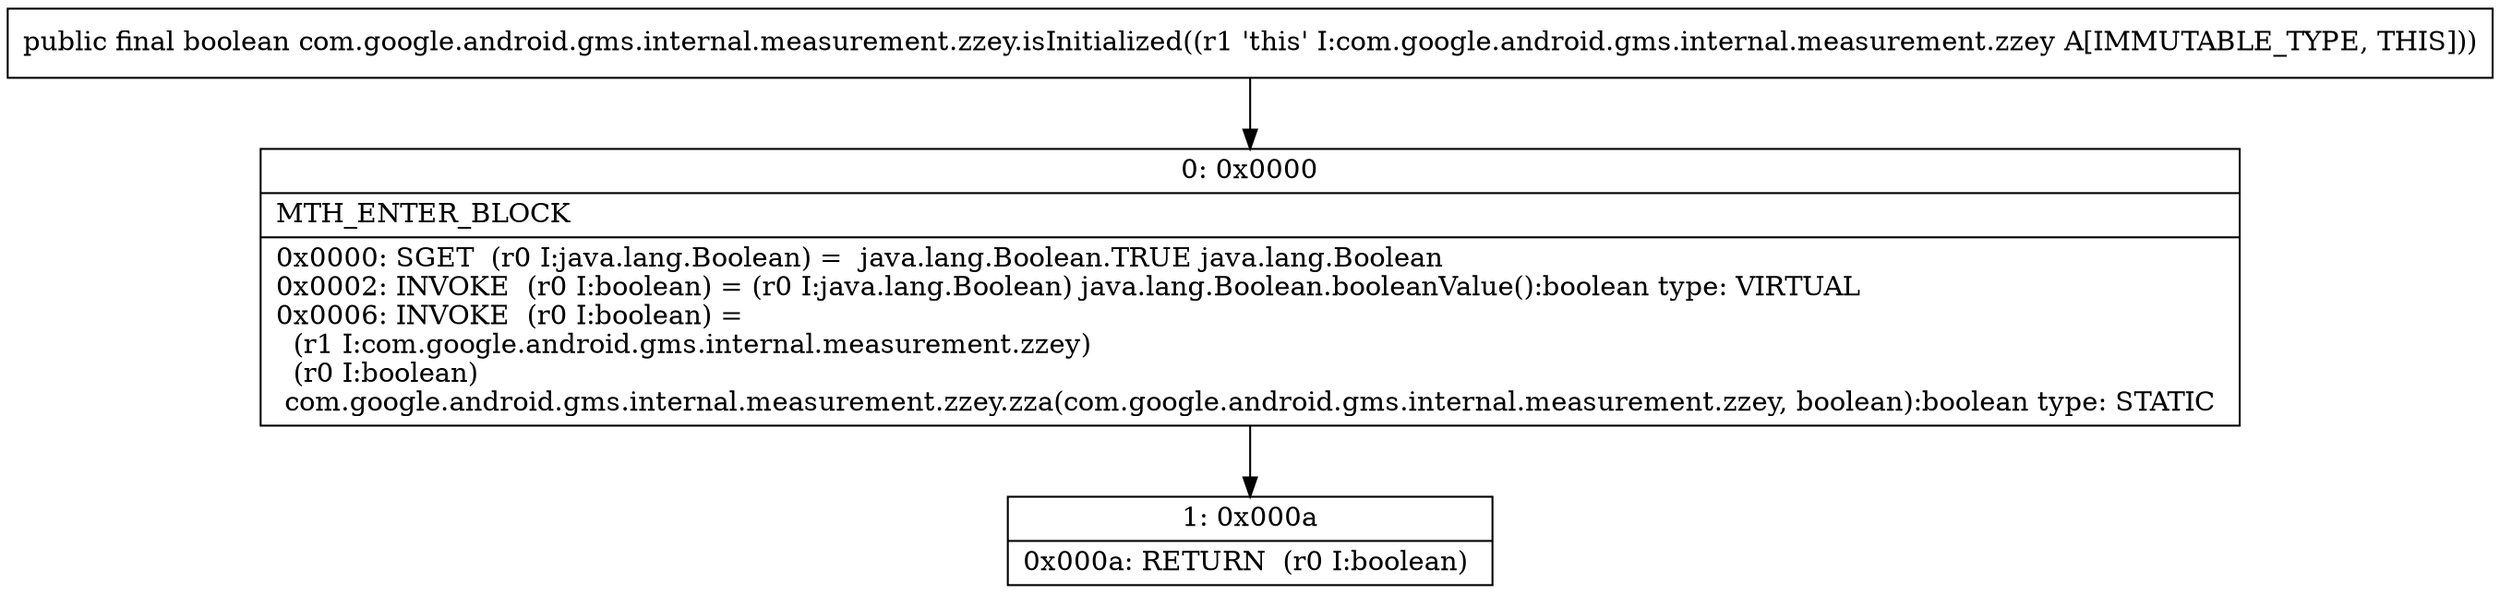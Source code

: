 digraph "CFG forcom.google.android.gms.internal.measurement.zzey.isInitialized()Z" {
Node_0 [shape=record,label="{0\:\ 0x0000|MTH_ENTER_BLOCK\l|0x0000: SGET  (r0 I:java.lang.Boolean) =  java.lang.Boolean.TRUE java.lang.Boolean \l0x0002: INVOKE  (r0 I:boolean) = (r0 I:java.lang.Boolean) java.lang.Boolean.booleanValue():boolean type: VIRTUAL \l0x0006: INVOKE  (r0 I:boolean) = \l  (r1 I:com.google.android.gms.internal.measurement.zzey)\l  (r0 I:boolean)\l com.google.android.gms.internal.measurement.zzey.zza(com.google.android.gms.internal.measurement.zzey, boolean):boolean type: STATIC \l}"];
Node_1 [shape=record,label="{1\:\ 0x000a|0x000a: RETURN  (r0 I:boolean) \l}"];
MethodNode[shape=record,label="{public final boolean com.google.android.gms.internal.measurement.zzey.isInitialized((r1 'this' I:com.google.android.gms.internal.measurement.zzey A[IMMUTABLE_TYPE, THIS])) }"];
MethodNode -> Node_0;
Node_0 -> Node_1;
}

